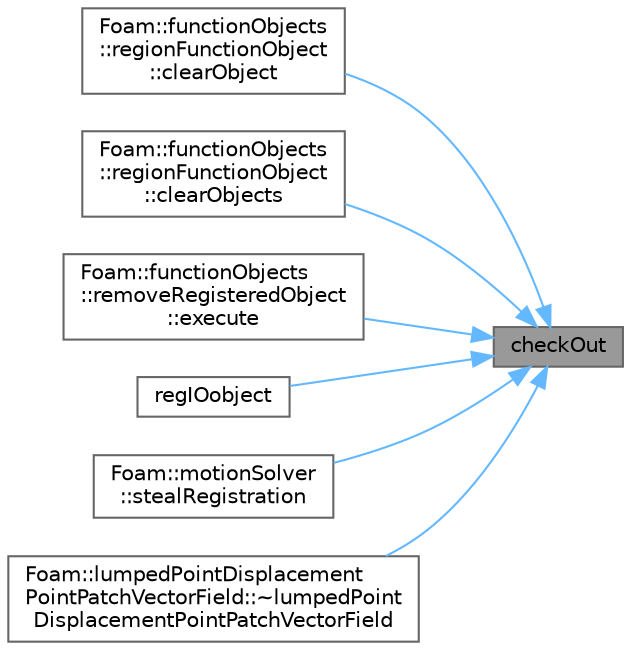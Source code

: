digraph "checkOut"
{
 // LATEX_PDF_SIZE
  bgcolor="transparent";
  edge [fontname=Helvetica,fontsize=10,labelfontname=Helvetica,labelfontsize=10];
  node [fontname=Helvetica,fontsize=10,shape=box,height=0.2,width=0.4];
  rankdir="RL";
  Node1 [id="Node000001",label="checkOut",height=0.2,width=0.4,color="gray40", fillcolor="grey60", style="filled", fontcolor="black",tooltip=" "];
  Node1 -> Node2 [id="edge1_Node000001_Node000002",dir="back",color="steelblue1",style="solid",tooltip=" "];
  Node2 [id="Node000002",label="Foam::functionObjects\l::regionFunctionObject\l::clearObject",height=0.2,width=0.4,color="grey40", fillcolor="white", style="filled",URL="$classFoam_1_1functionObjects_1_1regionFunctionObject.html#aa8c026c08d8cd5f4f26468ee703d02dd",tooltip=" "];
  Node1 -> Node3 [id="edge2_Node000001_Node000003",dir="back",color="steelblue1",style="solid",tooltip=" "];
  Node3 [id="Node000003",label="Foam::functionObjects\l::regionFunctionObject\l::clearObjects",height=0.2,width=0.4,color="grey40", fillcolor="white", style="filled",URL="$classFoam_1_1functionObjects_1_1regionFunctionObject.html#a53bacce2a2fd0635afaf5eb897683659",tooltip=" "];
  Node1 -> Node4 [id="edge3_Node000001_Node000004",dir="back",color="steelblue1",style="solid",tooltip=" "];
  Node4 [id="Node000004",label="Foam::functionObjects\l::removeRegisteredObject\l::execute",height=0.2,width=0.4,color="grey40", fillcolor="white", style="filled",URL="$classFoam_1_1functionObjects_1_1removeRegisteredObject.html#ae006844a02161d12182ab372ca5c257b",tooltip=" "];
  Node1 -> Node5 [id="edge4_Node000001_Node000005",dir="back",color="steelblue1",style="solid",tooltip=" "];
  Node5 [id="Node000005",label="regIOobject",height=0.2,width=0.4,color="grey40", fillcolor="white", style="filled",URL="$classFoam_1_1regIOobject.html#aa449bac5b9301a05a8f6219f1f25b52b",tooltip=" "];
  Node1 -> Node6 [id="edge5_Node000001_Node000006",dir="back",color="steelblue1",style="solid",tooltip=" "];
  Node6 [id="Node000006",label="Foam::motionSolver\l::stealRegistration",height=0.2,width=0.4,color="grey40", fillcolor="white", style="filled",URL="$classFoam_1_1motionSolver.html#a0f689429251a639d3609a7e407ab3810",tooltip=" "];
  Node1 -> Node7 [id="edge6_Node000001_Node000007",dir="back",color="steelblue1",style="solid",tooltip=" "];
  Node7 [id="Node000007",label="Foam::lumpedPointDisplacement\lPointPatchVectorField::~lumpedPoint\lDisplacementPointPatchVectorField",height=0.2,width=0.4,color="grey40", fillcolor="white", style="filled",URL="$classFoam_1_1lumpedPointDisplacementPointPatchVectorField.html#a3d06d5e99419c59d714bd0ac3689585c",tooltip=" "];
}

